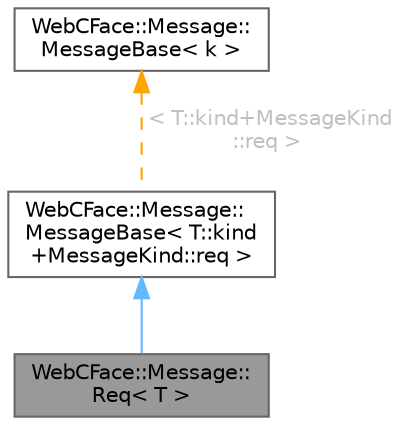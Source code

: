 digraph "WebCFace::Message::Req&lt; T &gt;"
{
 // LATEX_PDF_SIZE
  bgcolor="transparent";
  edge [fontname=Helvetica,fontsize=10,labelfontname=Helvetica,labelfontsize=10];
  node [fontname=Helvetica,fontsize=10,shape=box,height=0.2,width=0.4];
  Node1 [id="Node000001",label="WebCFace::Message::\lReq\< T \>",height=0.2,width=0.4,color="gray40", fillcolor="grey60", style="filled", fontcolor="black",tooltip=" "];
  Node2 -> Node1 [id="edge1_Node000001_Node000002",dir="back",color="steelblue1",style="solid",tooltip=" "];
  Node2 [id="Node000002",label="WebCFace::Message::\lMessageBase\< T::kind\l+MessageKind::req \>",height=0.2,width=0.4,color="gray40", fillcolor="white", style="filled",URL="$structWebCFace_1_1Message_1_1MessageBase.html",tooltip=" "];
  Node3 -> Node2 [id="edge2_Node000002_Node000003",dir="back",color="orange",style="dashed",tooltip=" ",label=" \< T::kind+MessageKind\l::req \>",fontcolor="grey" ];
  Node3 [id="Node000003",label="WebCFace::Message::\lMessageBase\< k \>",height=0.2,width=0.4,color="gray40", fillcolor="white", style="filled",URL="$structWebCFace_1_1Message_1_1MessageBase.html",tooltip="型からkindを取得するためだけのベースクラス"];
}
